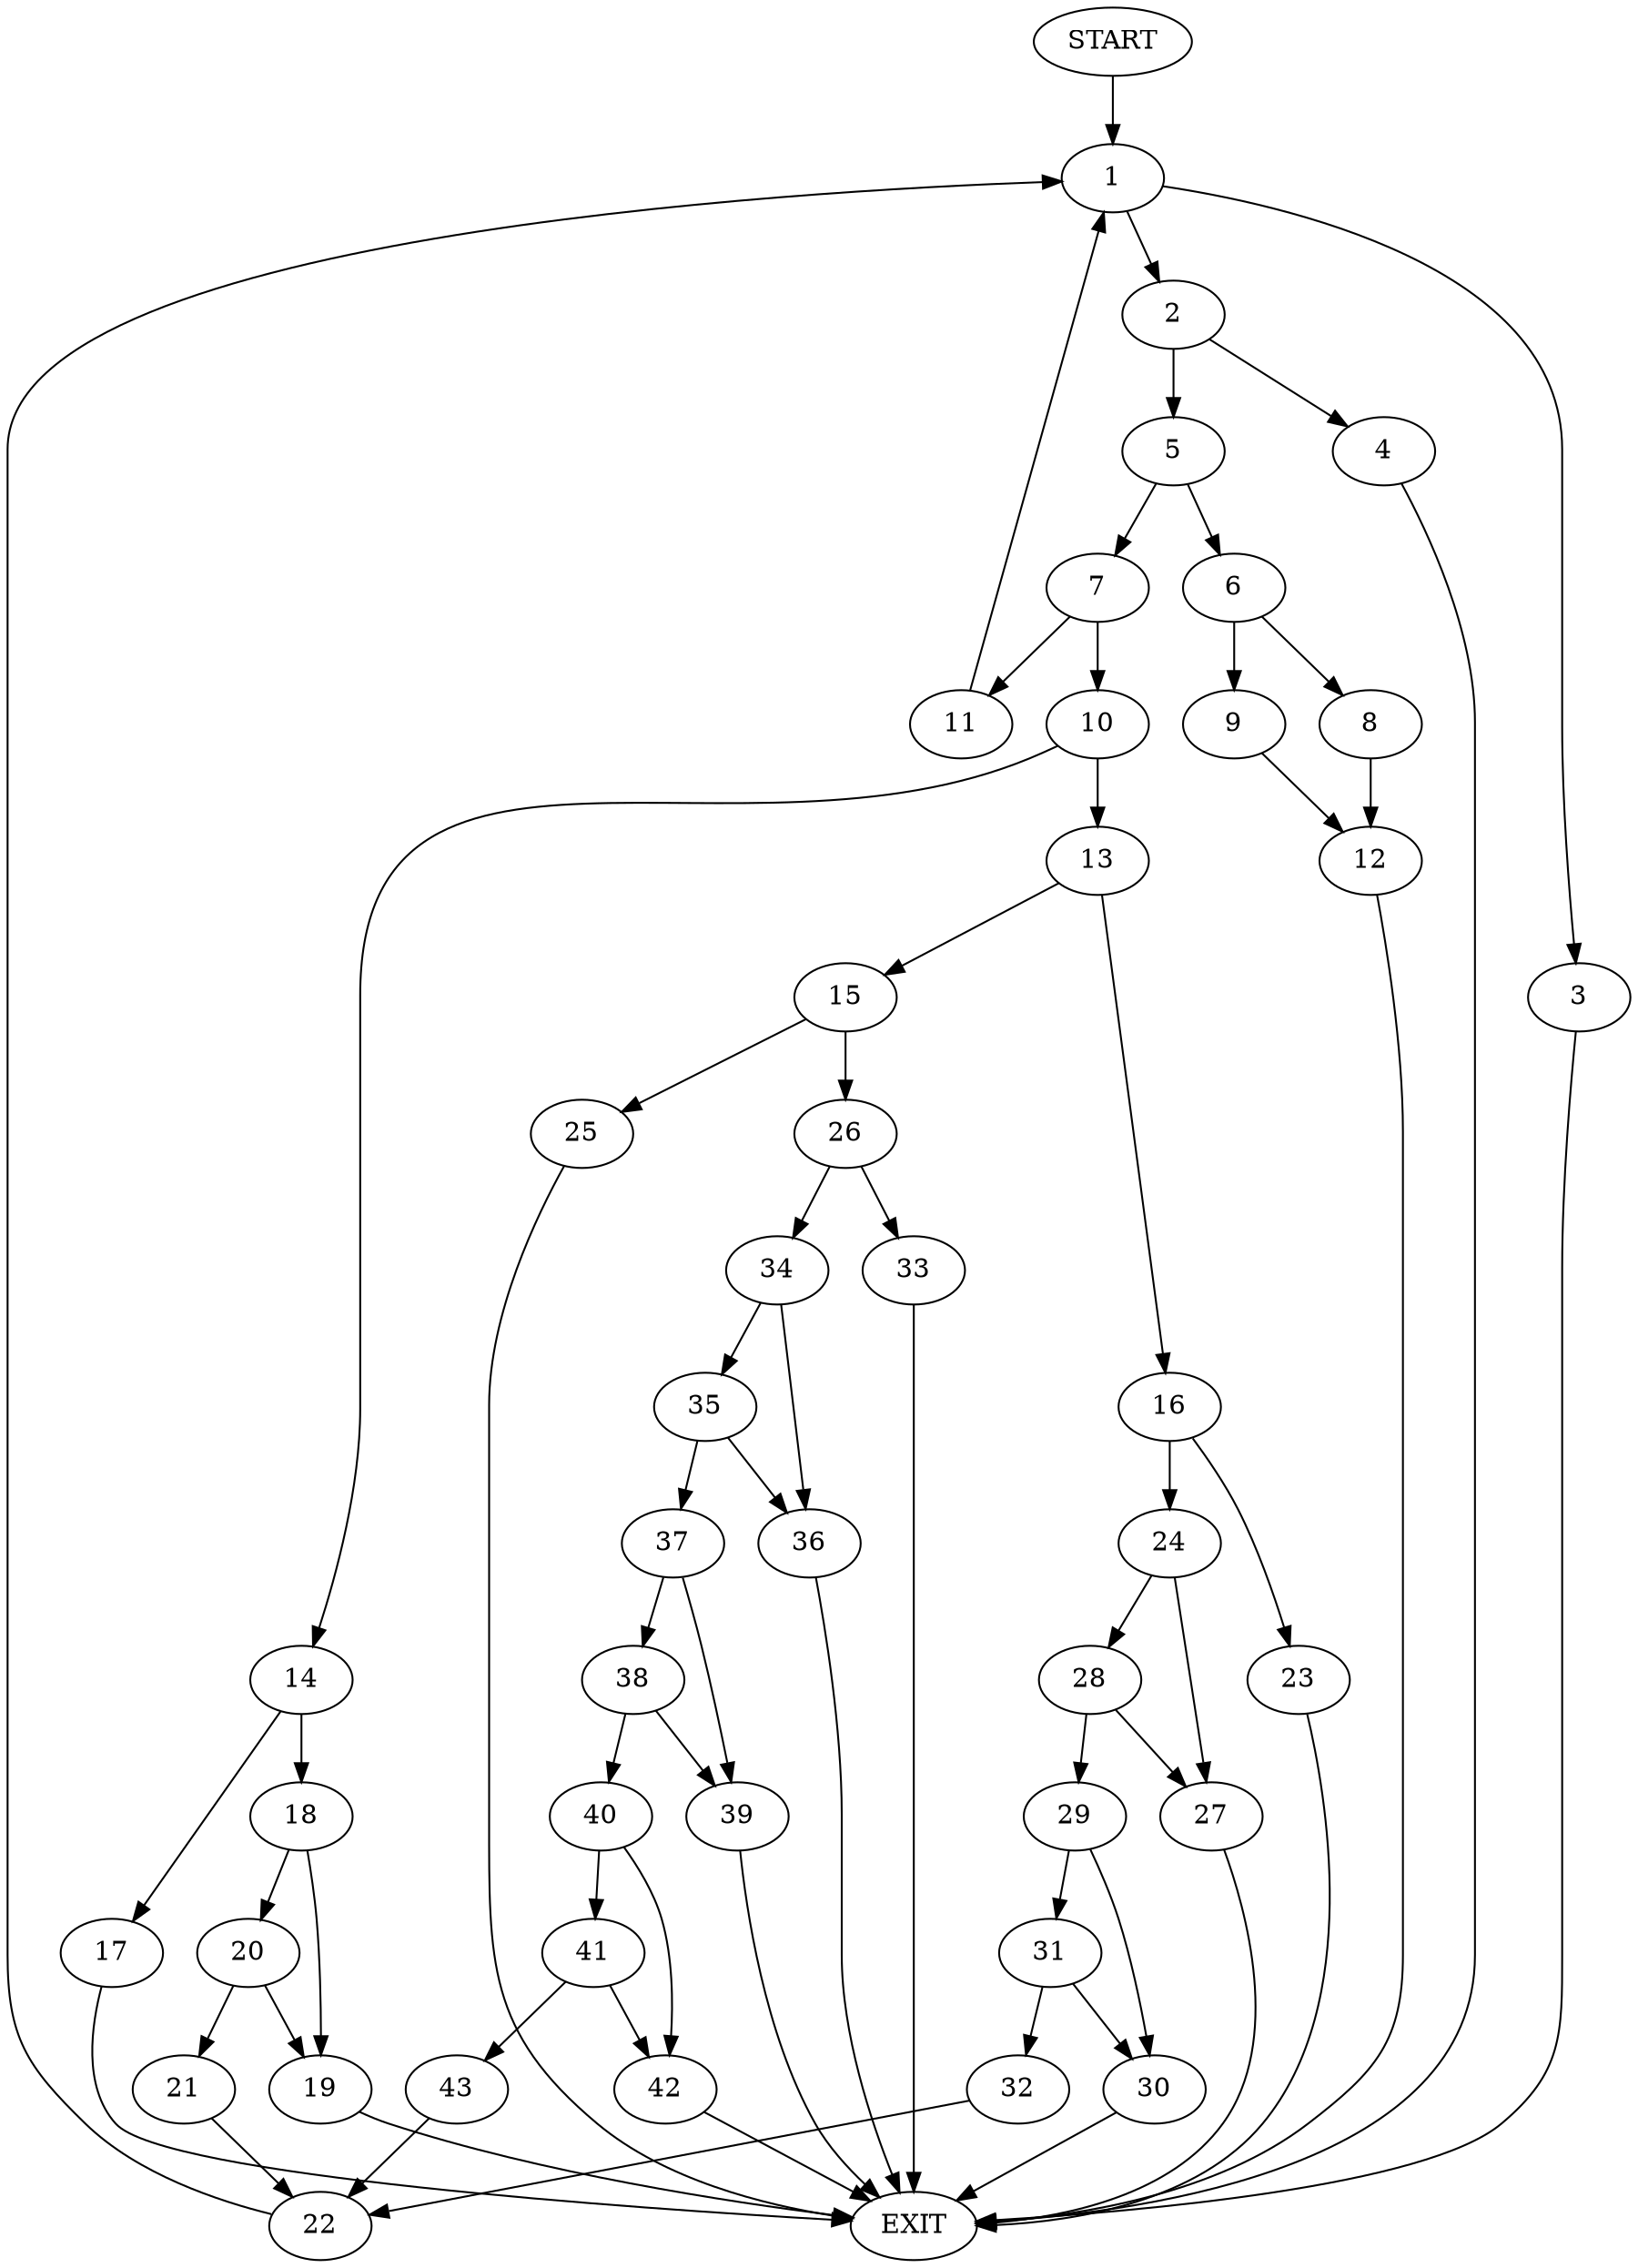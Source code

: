 digraph {
0 [label="START"]
44 [label="EXIT"]
0 -> 1
1 -> 2
1 -> 3
3 -> 44
2 -> 4
2 -> 5
4 -> 44
5 -> 6
5 -> 7
6 -> 8
6 -> 9
7 -> 10
7 -> 11
8 -> 12
9 -> 12
12 -> 44
10 -> 13
10 -> 14
11 -> 1
13 -> 15
13 -> 16
14 -> 17
14 -> 18
18 -> 19
18 -> 20
17 -> 44
20 -> 21
20 -> 19
19 -> 44
21 -> 22
22 -> 1
16 -> 23
16 -> 24
15 -> 25
15 -> 26
23 -> 44
24 -> 27
24 -> 28
27 -> 44
28 -> 27
28 -> 29
29 -> 30
29 -> 31
31 -> 30
31 -> 32
30 -> 44
32 -> 22
26 -> 33
26 -> 34
25 -> 44
34 -> 35
34 -> 36
33 -> 44
35 -> 36
35 -> 37
36 -> 44
37 -> 38
37 -> 39
38 -> 40
38 -> 39
39 -> 44
40 -> 41
40 -> 42
41 -> 43
41 -> 42
42 -> 44
43 -> 22
}
